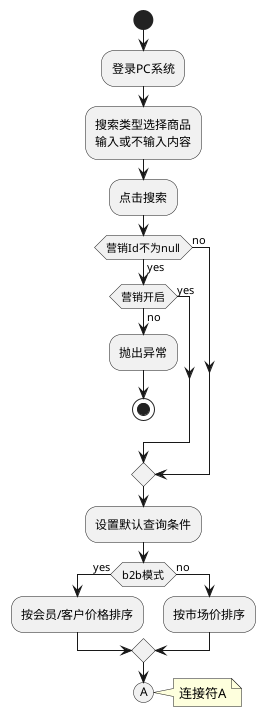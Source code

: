 '商品列表 流程图
@startuml
start
:登录PC系统;
:搜索类型选择商品\n输入或不输入内容;
:点击搜索;
if(营销Id不为null) then (yes)
    if(营销开启) then (no)
        :抛出异常;
        stop
    else(yes)
    endif
else(no)
endif
:设置默认查询条件;
if(b2b模式) then (yes)
    :按会员/客户价格排序;
else(no)
    :按市场价排序;
endif
(A)
note right: 连接符A
@enduml

@startuml
(A)
note left: 连接符A
:设置查询条件;
note left
    关键字，商品分类
    店铺分类，设定排序
    聚合品牌，聚合分类
    嵌套聚合规格-规格值
end note
:根据条件查询商品信息;
:填充SPU数据，规格值，聚合数据等;
:返回结果;
if(结果为空？) then (no)
    :计算区间价，营销价格;
else(yes)
endif
:返回封装结果;
@enduml

'商品列表 时序图
@startuml
autonumber
actor react
react -> controller     :发起搜索商品请求
controller -> provider  :查询营销活动\nmarketingQueryProvider.getByIdForCustomer
provider -> service     :查询营销活动\nmarketingService.getMarketingByIdForCustomer
service -> repository   :查询营销活动\nmarketingRepository.findOne
repository -> db        :查询数据
db --> repository       :返回查询结果
repository --> service  :返回查询结果
service --> provider    :返回查询结果
provider --> controller :返回查询结果
controller -> controller:设置默认查询条件
controller -> service   :查询ES获取商品信息\nesGoodsInfoElasticService.page
service -> service      :设置查询条件
database db
service -> db           :查询ES获取商品信息
db --> service          :返回结果
service --> controller  :返回结果
controller -> controller:计算区间价、营销价
controller --> react    :返回封装结果
@enduml

'商品列表 类图
@startuml
class GoodsInfoBaseController{
    -MarketingQueryProvider marketingQueryProvider
    -CustomerLevelQueryProvider customerLevelQueryProvider
    -MarketingPluginProvider marketingPluginProvider
    -PurchaseProvider purchaseProvider
    -EsGoodsInfoElasticService esGoodsInfoElasticService
    -GoodsIntervalPriceService goodsIntervalPriceService
    +BaseResponse<EsGoodsInfoResponse> list(EsGoodsInfoQueryRequest queryRequest)
}

CustomerLevelQueryProvider -* GoodsInfoBaseController
GoodsInfoBaseController *-- MarketingQueryProvider
GoodsInfoBaseController *-- MarketingPluginProvider
GoodsInfoBaseController *-- PurchaseProvider
EsGoodsInfoElasticService --* GoodsInfoBaseController
GoodsInfoBaseController *- GoodsIntervalPriceService

interface MarketingQueryProvider{
    +BaseResponse<MarketingGetByIdForCustomerResponse> getByIdForCustomer(MarketingGetByIdRequest getByIdRequest)
}
interface CustomerLevelQueryProvider{
    +BaseResponse<CustomerLevelWithDefaultByCustomerIdResponse> getCustomerLevelWithDefaultByCustomerId(CustomerLevelWithDefaultByCustomerIdRequest request)
}
interface MarketingPluginProvider{
    +BaseResponse<GoodsInfoListByGoodsInfoResponse> goodsListFilter(MarketingPluginGoodsListFilterRequest request)
}
interface PurchaseProvider{
    +BaseResponse<PurchaseFillBuyCountResponse> fillBuyCount(PurchaseFillBuyCountRequest request)
}
class EsGoodsInfoElasticService{
    -GoodsQueryProvider goodsQueryProvider
    -GoodsCateQueryProvider goodsCateQueryProvider
    -StoreCateQueryProvider storeCateQueryProvider
    -GoodsInfoQueryProvider goodsInfoQueryProvider
    -GoodsBrandQueryProvider goodsBrandQueryProvider
    -GoodsInfoSpecDetailRelQueryProvider goodsInfoSpecDetailRelQueryProvider
    -ElasticsearchTemplate elasticsearchTemplate
    +EsGoodsInfoResponse page(EsGoodsInfoQueryRequest queryRequest)
}
class GoodsIntervalPriceService{
    -GoodsIntervalPriceProvider goodsIntervalPriceProvider
    +GoodsIntervalPriceByCustomerIdResponse getGoodsIntervalPriceVOList(List<GoodsInfoVO> goodsInfoVOList, String customerId)
}
GoodsIntervalPriceService *- GoodsIntervalPriceProvider
interface GoodsIntervalPriceProvider{
    +BaseResponse<Response> putByCustomerId(Request request)
}


class MarketingQueryController implements MarketingQueryProvider {
    +MarketingService marketingService
    +BaseResponse<MarketingGetByIdForCustomerResponse> getByIdForCustomer(MarketingGetByIdRequest getByIdRequest)
}
MarketingQueryController *-- MarketingService
class MarketingService{
    -MarketingRepository marketingRepository
    +MarketingResponse getMarketingByIdForCustomer(Long marketingId)
}
MarketingService *-- MarketingRepository
interface MarketingRepository{
    +T findOne(ID id)
}


class CustomerLevelQueryController implements CustomerLevelQueryProvider {
    +CustomerLevelService customerLevelService
    +BaseResponse<Response> getCustomerLevelWithDefaultByCustomerId(Request request)
}
CustomerLevelQueryController *-- CustomerLevelService
class CustomerLevelService{
    -StoreRepository storeRepository
    +CustomerLevel findLevelByCustomerId(String customerId)
}
CustomerLevelService *-- StoreRepository
interface StoreRepository{
    +List<T> findAll()
}


class MarketingPluginController implements MarketingPluginProvider {
    -MarketingPluginService marketingPluginService
    +BaseResponse<GoodsInfoListByGoodsInfoResponse> goodsListFilter(MarketingPluginGoodsListFilterRequest request)
}
MarketingPluginController *-- MarketingPluginService
class MarketingPluginService{
    -List<String> goodsListPlugins
    +GoodsInfoListByGoodsInfoResponse goodsListFilter(List<GoodsInfoVO> goodsInfos, MarketingPluginRequest request)
}


class PurchaseController implements PurchaseProvider {
    -PurchaseService purchaseService
    +BaseResponse<PurchaseFillBuyCountResponse> fillBuyCount(PurchaseFillBuyCountRequest request)
}
PurchaseController *-- PurchaseService
class PurchaseService{
    -PurchaseRepository purchaseRepository
    +List<GoodsInfoVO> fillBuyCount(List<GoodsInfoVO> goodsInfoList, String customerId)
}
PurchaseService *-- PurchaseRepository
interface PurchaseRepository{
    +List<T> findAll(Specification<T> spec)
}

GoodsQueryProvider --* EsGoodsInfoElasticService
GoodsCateQueryProvider --* EsGoodsInfoElasticService
StoreCateQueryProvider -* EsGoodsInfoElasticService
GoodsInfoQueryProvider --* EsGoodsInfoElasticService
GoodsBrandQueryProvider --* EsGoodsInfoElasticService
EsGoodsInfoElasticService *- GoodsInfoSpecDetailRelQueryProvider

interface GoodsQueryProvider{
    +BaseResponse<GoodsByConditionResponse> listByCondition(GoodsByConditionRequest goodsByConditionRequest)
}
interface GoodsCateQueryProvider{
    +BaseResponse<GoodsCateByIdResponse> getById(GoodsCateByIdRequest request)
    +BaseResponse<GoodsCateListByConditionResponse> listByCondition(GoodsCateListByConditionRequest request)
}
interface StoreCateQueryProvider{
    +BaseResponse<StoreCateListByStoreCateIdAndIsHaveSelfResponse> listByStoreCateIdAndIsHaveSelf(StoreCateListByStoreCateIdAndIsHaveSelfRequest storeCateListByStoreCateIdAndIsHaveSelfRequest)
}
interface GoodsInfoQueryProvider{
    +BaseResponse<GoodsInfoListByIdsResponse> listByIds(GoodsInfoListByIdsRequest request)
}
interface GoodsBrandQueryProvider{
    +BaseResponse<GoodsBrandListResponse> list(GoodsBrandListRequest request)
}
interface GoodsInfoSpecDetailRelQueryProvider{
    +BaseResponse<GoodsInfoSpecDetailRelBySkuIdsResponse> listBySkuIds(GoodsInfoSpecDetailRelBySkuIdsRequest goodsInfoSpecDetailRelBySkuIdsRequest)
}
@enduml